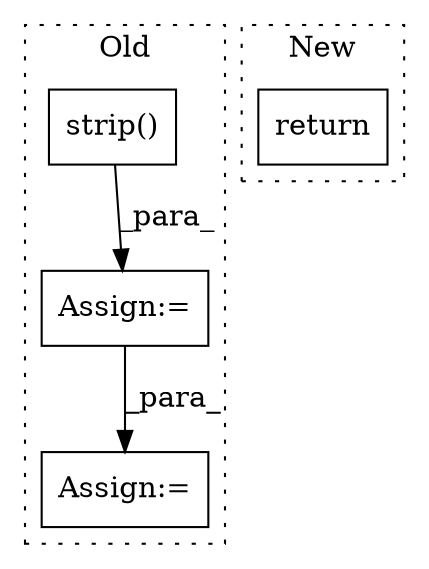 digraph G {
subgraph cluster0 {
1 [label="strip()" a="75" s="13005" l="14" shape="box"];
3 [label="Assign:=" a="68" s="13066" l="3" shape="box"];
4 [label="Assign:=" a="68" s="13034" l="3" shape="box"];
label = "Old";
style="dotted";
}
subgraph cluster1 {
2 [label="return" a="93" s="12924" l="7" shape="box"];
label = "New";
style="dotted";
}
1 -> 4 [label="_para_"];
4 -> 3 [label="_para_"];
}